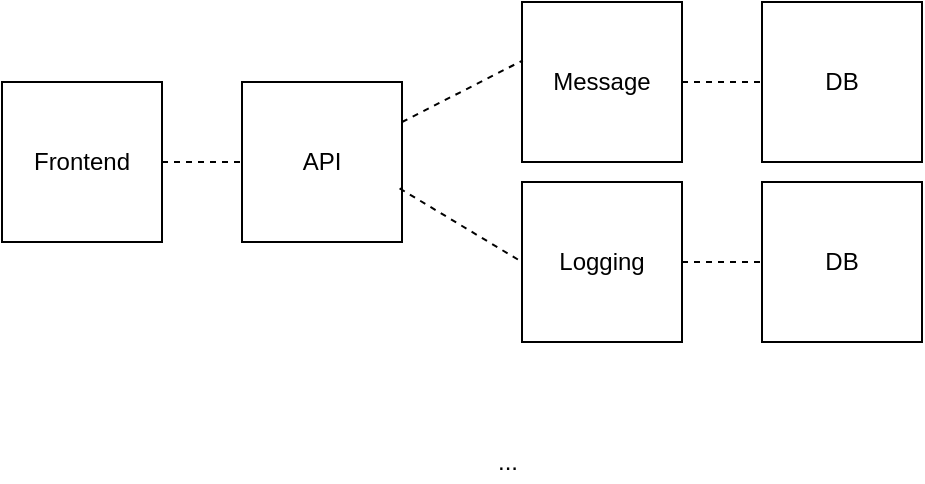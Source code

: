 <mxfile version="12.1.0" type="device" pages="1"><diagram id="jujiWDxi0dxSuCuis5X0" name="Page-1"><mxGraphModel dx="1024" dy="543" grid="1" gridSize="10" guides="1" tooltips="1" connect="1" arrows="1" fold="1" page="1" pageScale="1" pageWidth="827" pageHeight="1169" math="0" shadow="0"><root><mxCell id="0"/><mxCell id="1" parent="0"/><mxCell id="uHwzDIeDYn93pRSRb9vH-1" value="API" style="whiteSpace=wrap;html=1;aspect=fixed;" parent="1" vertex="1"><mxGeometry x="280" y="160" width="80" height="80" as="geometry"/></mxCell><mxCell id="uHwzDIeDYn93pRSRb9vH-2" value="Logging" style="whiteSpace=wrap;html=1;aspect=fixed;" parent="1" vertex="1"><mxGeometry x="420" y="210" width="80" height="80" as="geometry"/></mxCell><mxCell id="uHwzDIeDYn93pRSRb9vH-8" value="..." style="text;html=1;strokeColor=none;fillColor=none;align=center;verticalAlign=middle;whiteSpace=wrap;rounded=0;strokeWidth=10;" parent="1" vertex="1"><mxGeometry x="393" y="340" width="40" height="20" as="geometry"/></mxCell><mxCell id="uHwzDIeDYn93pRSRb9vH-9" value="Message" style="whiteSpace=wrap;html=1;aspect=fixed;strokeColor=#000000;strokeWidth=1;fillColor=#ffffff;" parent="1" vertex="1"><mxGeometry x="420" y="120" width="80" height="80" as="geometry"/></mxCell><mxCell id="ZEvhvz0gI1dU3SKevNKh-1" value="Frontend" style="whiteSpace=wrap;html=1;aspect=fixed;" vertex="1" parent="1"><mxGeometry x="160" y="160" width="80" height="80" as="geometry"/></mxCell><mxCell id="ZEvhvz0gI1dU3SKevNKh-3" value="DB" style="whiteSpace=wrap;html=1;aspect=fixed;" vertex="1" parent="1"><mxGeometry x="540" y="120" width="80" height="80" as="geometry"/></mxCell><mxCell id="ZEvhvz0gI1dU3SKevNKh-4" value="DB" style="whiteSpace=wrap;html=1;aspect=fixed;" vertex="1" parent="1"><mxGeometry x="540" y="210" width="80" height="80" as="geometry"/></mxCell><mxCell id="ZEvhvz0gI1dU3SKevNKh-5" value="" style="endArrow=none;dashed=1;html=1;exitX=1;exitY=0.5;exitDx=0;exitDy=0;entryX=0;entryY=0.5;entryDx=0;entryDy=0;" edge="1" parent="1" source="ZEvhvz0gI1dU3SKevNKh-1" target="uHwzDIeDYn93pRSRb9vH-1"><mxGeometry width="50" height="50" relative="1" as="geometry"><mxPoint x="160" y="440" as="sourcePoint"/><mxPoint x="210" y="390" as="targetPoint"/></mxGeometry></mxCell><mxCell id="ZEvhvz0gI1dU3SKevNKh-6" value="" style="endArrow=none;dashed=1;html=1;exitX=1;exitY=0.25;exitDx=0;exitDy=0;entryX=0.005;entryY=0.365;entryDx=0;entryDy=0;entryPerimeter=0;" edge="1" parent="1" source="uHwzDIeDYn93pRSRb9vH-1" target="uHwzDIeDYn93pRSRb9vH-9"><mxGeometry width="50" height="50" relative="1" as="geometry"><mxPoint x="250" y="210" as="sourcePoint"/><mxPoint x="290" y="210" as="targetPoint"/></mxGeometry></mxCell><mxCell id="ZEvhvz0gI1dU3SKevNKh-7" value="" style="endArrow=none;dashed=1;html=1;exitX=0.985;exitY=0.665;exitDx=0;exitDy=0;entryX=0;entryY=0.5;entryDx=0;entryDy=0;exitPerimeter=0;" edge="1" parent="1" source="uHwzDIeDYn93pRSRb9vH-1" target="uHwzDIeDYn93pRSRb9vH-2"><mxGeometry width="50" height="50" relative="1" as="geometry"><mxPoint x="260" y="220" as="sourcePoint"/><mxPoint x="300" y="220" as="targetPoint"/></mxGeometry></mxCell><mxCell id="ZEvhvz0gI1dU3SKevNKh-8" value="" style="endArrow=none;dashed=1;html=1;exitX=1;exitY=0.5;exitDx=0;exitDy=0;entryX=0;entryY=0.5;entryDx=0;entryDy=0;" edge="1" parent="1" source="uHwzDIeDYn93pRSRb9vH-9" target="ZEvhvz0gI1dU3SKevNKh-3"><mxGeometry width="50" height="50" relative="1" as="geometry"><mxPoint x="270" y="230" as="sourcePoint"/><mxPoint x="310" y="230" as="targetPoint"/></mxGeometry></mxCell><mxCell id="ZEvhvz0gI1dU3SKevNKh-9" value="" style="endArrow=none;dashed=1;html=1;exitX=1;exitY=0.5;exitDx=0;exitDy=0;entryX=0;entryY=0.5;entryDx=0;entryDy=0;" edge="1" parent="1" source="uHwzDIeDYn93pRSRb9vH-2" target="ZEvhvz0gI1dU3SKevNKh-4"><mxGeometry width="50" height="50" relative="1" as="geometry"><mxPoint x="280" y="240" as="sourcePoint"/><mxPoint x="536" y="244" as="targetPoint"/></mxGeometry></mxCell></root></mxGraphModel></diagram></mxfile>